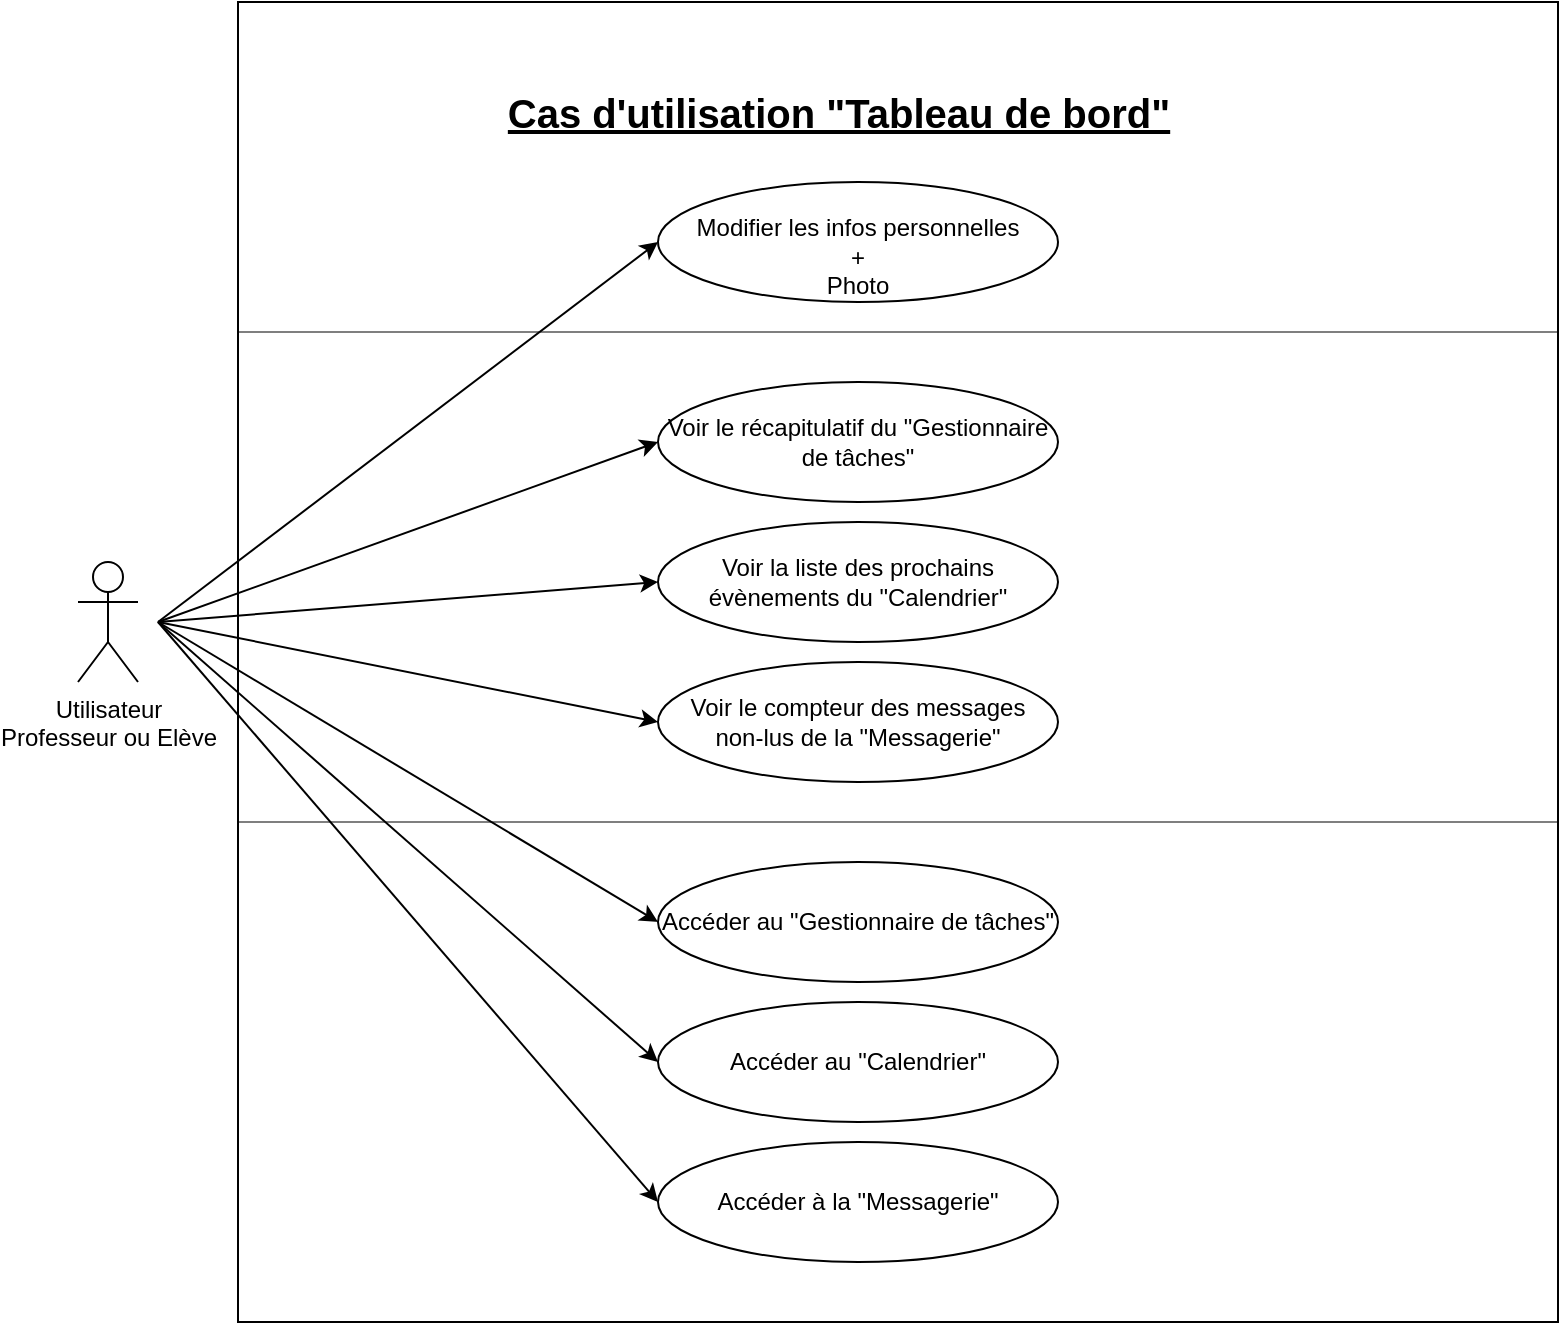 <mxfile version="14.5.1" type="device"><diagram id="pbvzX-3rY17ACfLRN-KZ" name="Page-1"><mxGraphModel dx="1024" dy="592" grid="1" gridSize="10" guides="1" tooltips="1" connect="1" arrows="1" fold="1" page="1" pageScale="1" pageWidth="827" pageHeight="1169" math="0" shadow="0"><root><mxCell id="0"/><mxCell id="1" parent="0"/><mxCell id="MEeJwPvar1ZSVrfSUjnp-56" value="" style="whiteSpace=wrap;html=1;aspect=fixed;fontSize=20;" parent="1" vertex="1"><mxGeometry x="120" width="660" height="660" as="geometry"/></mxCell><mxCell id="MEeJwPvar1ZSVrfSUjnp-1" value="Utilisateur&lt;br&gt;Professeur ou Elève" style="shape=umlActor;verticalLabelPosition=bottom;verticalAlign=top;html=1;outlineConnect=0;" parent="1" vertex="1"><mxGeometry x="40" y="280" width="30" height="60" as="geometry"/></mxCell><mxCell id="MEeJwPvar1ZSVrfSUjnp-4" value="&lt;br&gt;Modifier les infos personnelles&lt;br&gt;+&lt;br&gt;Photo" style="ellipse;whiteSpace=wrap;html=1;" parent="1" vertex="1"><mxGeometry x="330" y="90" width="200" height="60" as="geometry"/></mxCell><mxCell id="MEeJwPvar1ZSVrfSUjnp-11" value="Voir la liste des prochains évènements du &quot;Calendrier&quot;" style="ellipse;whiteSpace=wrap;html=1;" parent="1" vertex="1"><mxGeometry x="330" y="260" width="200" height="60" as="geometry"/></mxCell><mxCell id="MEeJwPvar1ZSVrfSUjnp-40" value="Cas d'utilisation &quot;Tableau de bord&quot;" style="text;html=1;align=center;verticalAlign=middle;resizable=0;points=[];autosize=1;strokeColor=none;fontStyle=5;fontSize=20;" parent="1" vertex="1"><mxGeometry x="245" y="40" width="350" height="30" as="geometry"/></mxCell><mxCell id="Fy9X-XF4lYrqWOZDs8ya-2" value="Voir le récapitulatif du &quot;Gestionnaire de tâches&quot;" style="ellipse;whiteSpace=wrap;html=1;" parent="1" vertex="1"><mxGeometry x="330" y="190" width="200" height="60" as="geometry"/></mxCell><mxCell id="Fy9X-XF4lYrqWOZDs8ya-3" value="Voir le compteur des messages &lt;br&gt;non-lus de la &quot;Messagerie&quot;" style="ellipse;whiteSpace=wrap;html=1;" parent="1" vertex="1"><mxGeometry x="330" y="330" width="200" height="60" as="geometry"/></mxCell><mxCell id="Fy9X-XF4lYrqWOZDs8ya-4" value="Accéder au &quot;Gestionnaire de tâches&quot;" style="ellipse;whiteSpace=wrap;html=1;" parent="1" vertex="1"><mxGeometry x="330" y="430" width="200" height="60" as="geometry"/></mxCell><mxCell id="Fy9X-XF4lYrqWOZDs8ya-8" value="Accéder au &quot;Calendrier&quot;" style="ellipse;whiteSpace=wrap;html=1;" parent="1" vertex="1"><mxGeometry x="330" y="500" width="200" height="60" as="geometry"/></mxCell><mxCell id="Fy9X-XF4lYrqWOZDs8ya-9" value="Accéder à la &quot;Messagerie&quot;" style="ellipse;whiteSpace=wrap;html=1;" parent="1" vertex="1"><mxGeometry x="330" y="570" width="200" height="60" as="geometry"/></mxCell><mxCell id="Fy9X-XF4lYrqWOZDs8ya-12" value="" style="endArrow=none;html=1;opacity=50;entryX=1;entryY=0.25;entryDx=0;entryDy=0;exitX=0;exitY=0.25;exitDx=0;exitDy=0;" parent="1" source="MEeJwPvar1ZSVrfSUjnp-56" target="MEeJwPvar1ZSVrfSUjnp-56" edge="1"><mxGeometry width="50" height="50" relative="1" as="geometry"><mxPoint x="120" y="170" as="sourcePoint"/><mxPoint x="170" y="120" as="targetPoint"/></mxGeometry></mxCell><mxCell id="Fy9X-XF4lYrqWOZDs8ya-13" value="" style="endArrow=none;html=1;opacity=50;entryX=1;entryY=0.25;entryDx=0;entryDy=0;exitX=0;exitY=0.25;exitDx=0;exitDy=0;" parent="1" edge="1"><mxGeometry width="50" height="50" relative="1" as="geometry"><mxPoint x="120" y="410.0" as="sourcePoint"/><mxPoint x="780" y="410" as="targetPoint"/></mxGeometry></mxCell><mxCell id="-RozVktxw_TCMeYcL6aG-1" value="" style="endArrow=classic;html=1;entryX=0;entryY=0.5;entryDx=0;entryDy=0;" edge="1" parent="1" target="MEeJwPvar1ZSVrfSUjnp-4"><mxGeometry width="50" height="50" relative="1" as="geometry"><mxPoint x="80" y="310" as="sourcePoint"/><mxPoint x="130" y="260" as="targetPoint"/></mxGeometry></mxCell><mxCell id="-RozVktxw_TCMeYcL6aG-2" value="" style="endArrow=classic;html=1;entryX=0;entryY=0.5;entryDx=0;entryDy=0;" edge="1" parent="1" target="Fy9X-XF4lYrqWOZDs8ya-2"><mxGeometry width="50" height="50" relative="1" as="geometry"><mxPoint x="80" y="310" as="sourcePoint"/><mxPoint x="130" y="260" as="targetPoint"/></mxGeometry></mxCell><mxCell id="-RozVktxw_TCMeYcL6aG-3" value="" style="endArrow=classic;html=1;entryX=0;entryY=0.5;entryDx=0;entryDy=0;" edge="1" parent="1" target="MEeJwPvar1ZSVrfSUjnp-11"><mxGeometry width="50" height="50" relative="1" as="geometry"><mxPoint x="80" y="310" as="sourcePoint"/><mxPoint x="130" y="260" as="targetPoint"/></mxGeometry></mxCell><mxCell id="-RozVktxw_TCMeYcL6aG-4" value="" style="endArrow=classic;html=1;entryX=0;entryY=0.5;entryDx=0;entryDy=0;" edge="1" parent="1" target="Fy9X-XF4lYrqWOZDs8ya-3"><mxGeometry width="50" height="50" relative="1" as="geometry"><mxPoint x="80" y="310" as="sourcePoint"/><mxPoint x="130" y="260" as="targetPoint"/></mxGeometry></mxCell><mxCell id="-RozVktxw_TCMeYcL6aG-5" value="" style="endArrow=classic;html=1;entryX=0;entryY=0.5;entryDx=0;entryDy=0;" edge="1" parent="1" target="Fy9X-XF4lYrqWOZDs8ya-4"><mxGeometry width="50" height="50" relative="1" as="geometry"><mxPoint x="80" y="310" as="sourcePoint"/><mxPoint x="130" y="260" as="targetPoint"/></mxGeometry></mxCell><mxCell id="-RozVktxw_TCMeYcL6aG-6" value="" style="endArrow=classic;html=1;entryX=0;entryY=0.5;entryDx=0;entryDy=0;" edge="1" parent="1" target="Fy9X-XF4lYrqWOZDs8ya-8"><mxGeometry width="50" height="50" relative="1" as="geometry"><mxPoint x="80" y="310" as="sourcePoint"/><mxPoint x="130" y="260" as="targetPoint"/></mxGeometry></mxCell><mxCell id="-RozVktxw_TCMeYcL6aG-7" value="" style="endArrow=classic;html=1;entryX=0;entryY=0.5;entryDx=0;entryDy=0;" edge="1" parent="1" target="Fy9X-XF4lYrqWOZDs8ya-9"><mxGeometry width="50" height="50" relative="1" as="geometry"><mxPoint x="80" y="310" as="sourcePoint"/><mxPoint x="130" y="260" as="targetPoint"/></mxGeometry></mxCell></root></mxGraphModel></diagram></mxfile>